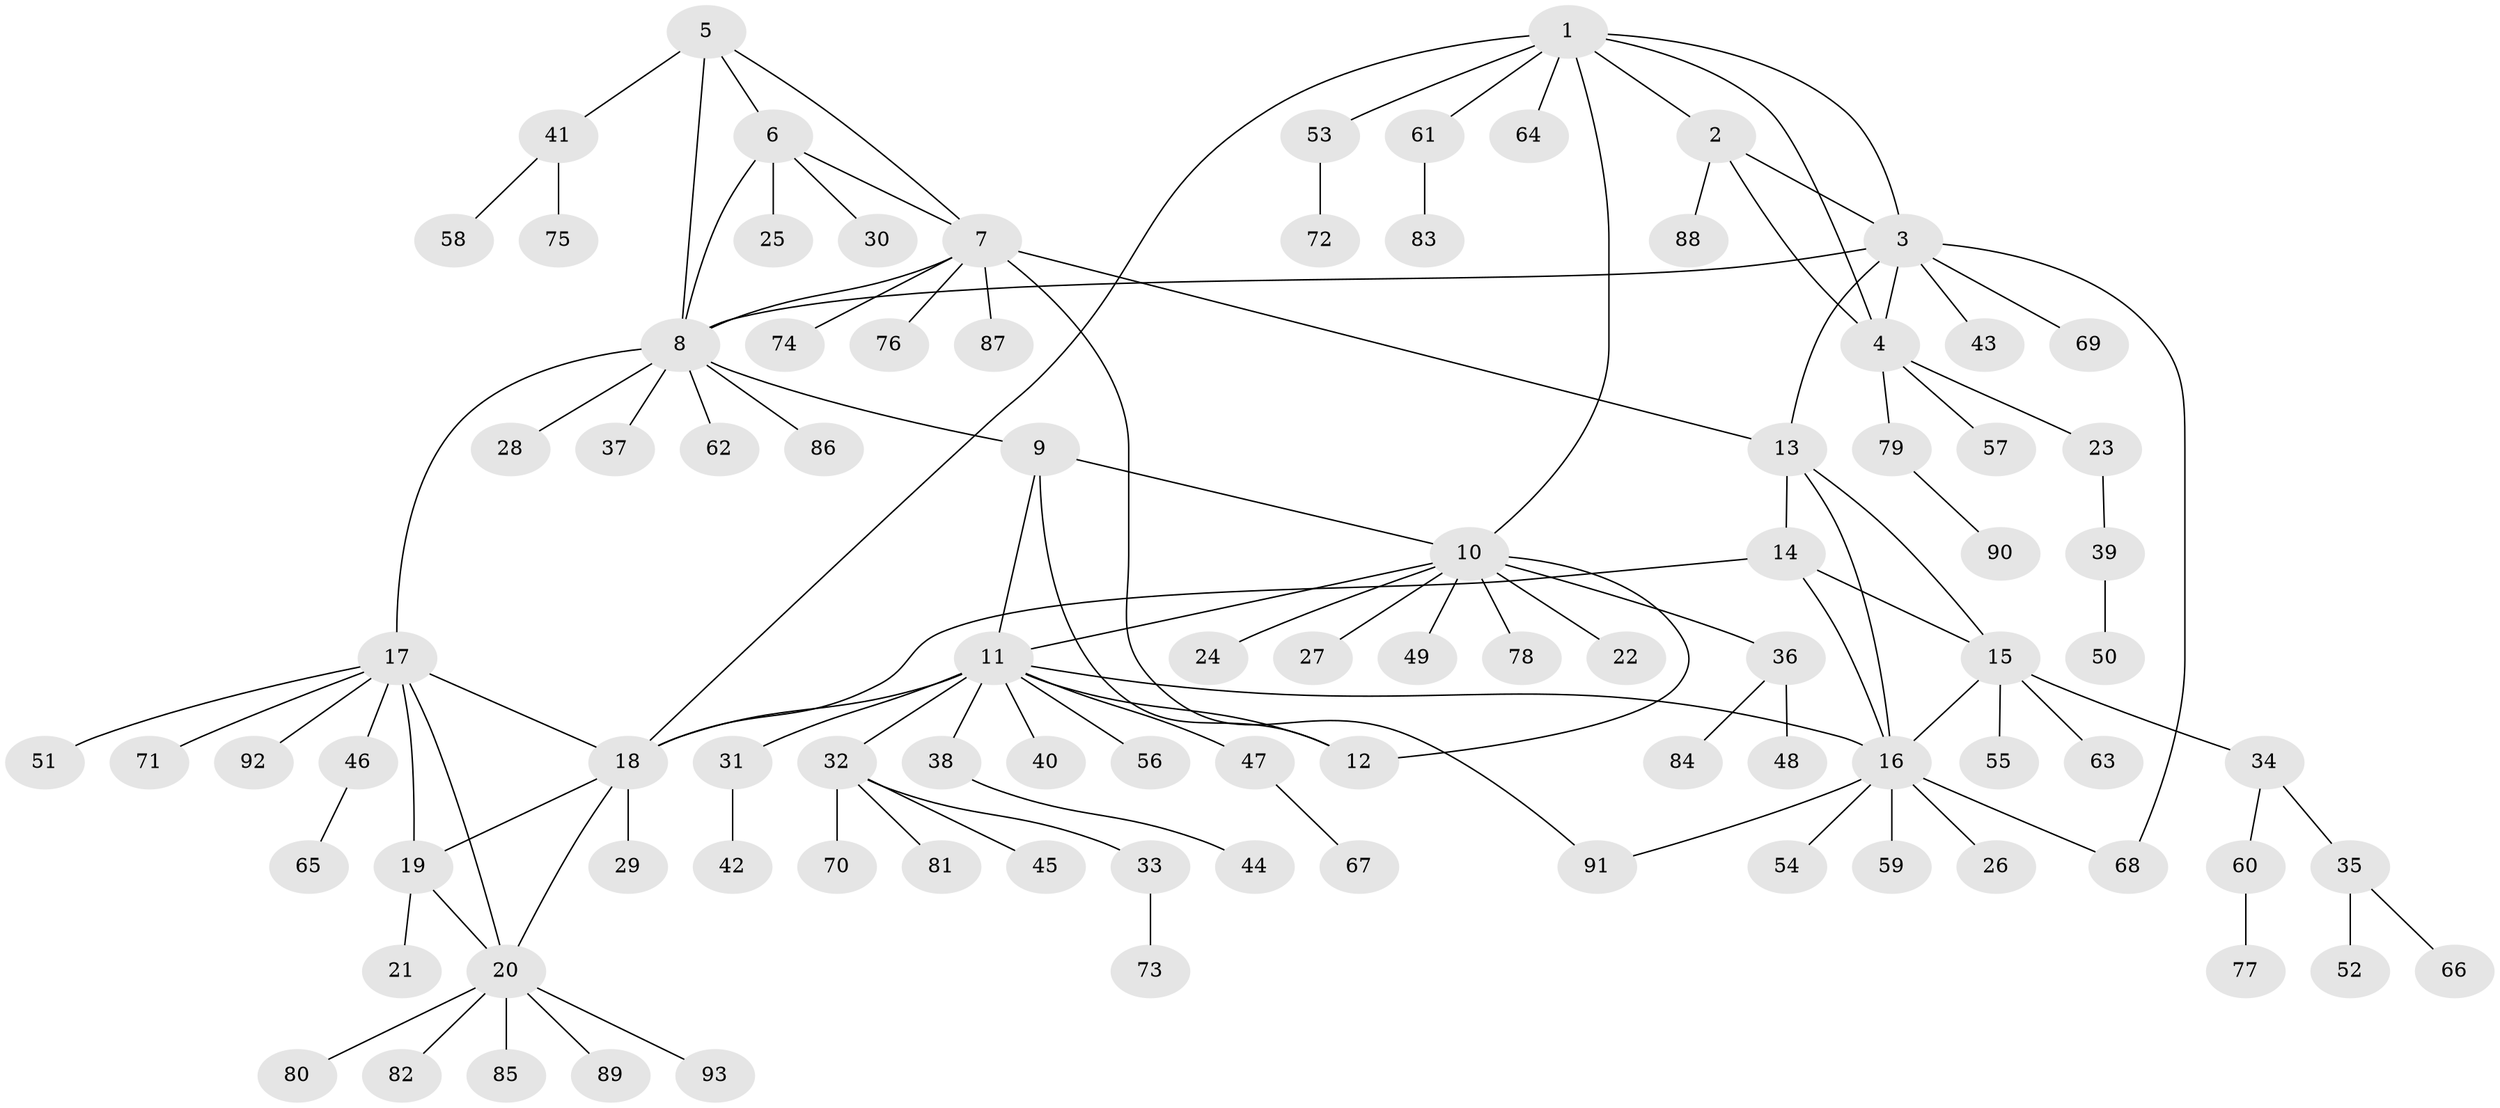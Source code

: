 // coarse degree distribution, {3: 0.08928571428571429, 8: 0.03571428571428571, 1: 0.5535714285714286, 5: 0.05357142857142857, 4: 0.03571428571428571, 9: 0.017857142857142856, 2: 0.10714285714285714, 6: 0.07142857142857142, 7: 0.03571428571428571}
// Generated by graph-tools (version 1.1) at 2025/37/03/04/25 23:37:42]
// undirected, 93 vertices, 115 edges
graph export_dot {
  node [color=gray90,style=filled];
  1;
  2;
  3;
  4;
  5;
  6;
  7;
  8;
  9;
  10;
  11;
  12;
  13;
  14;
  15;
  16;
  17;
  18;
  19;
  20;
  21;
  22;
  23;
  24;
  25;
  26;
  27;
  28;
  29;
  30;
  31;
  32;
  33;
  34;
  35;
  36;
  37;
  38;
  39;
  40;
  41;
  42;
  43;
  44;
  45;
  46;
  47;
  48;
  49;
  50;
  51;
  52;
  53;
  54;
  55;
  56;
  57;
  58;
  59;
  60;
  61;
  62;
  63;
  64;
  65;
  66;
  67;
  68;
  69;
  70;
  71;
  72;
  73;
  74;
  75;
  76;
  77;
  78;
  79;
  80;
  81;
  82;
  83;
  84;
  85;
  86;
  87;
  88;
  89;
  90;
  91;
  92;
  93;
  1 -- 2;
  1 -- 3;
  1 -- 4;
  1 -- 10;
  1 -- 18;
  1 -- 53;
  1 -- 61;
  1 -- 64;
  2 -- 3;
  2 -- 4;
  2 -- 88;
  3 -- 4;
  3 -- 8;
  3 -- 13;
  3 -- 43;
  3 -- 68;
  3 -- 69;
  4 -- 23;
  4 -- 57;
  4 -- 79;
  5 -- 6;
  5 -- 7;
  5 -- 8;
  5 -- 41;
  6 -- 7;
  6 -- 8;
  6 -- 25;
  6 -- 30;
  7 -- 8;
  7 -- 13;
  7 -- 74;
  7 -- 76;
  7 -- 87;
  7 -- 91;
  8 -- 9;
  8 -- 17;
  8 -- 28;
  8 -- 37;
  8 -- 62;
  8 -- 86;
  9 -- 10;
  9 -- 11;
  9 -- 12;
  10 -- 11;
  10 -- 12;
  10 -- 22;
  10 -- 24;
  10 -- 27;
  10 -- 36;
  10 -- 49;
  10 -- 78;
  11 -- 12;
  11 -- 16;
  11 -- 18;
  11 -- 31;
  11 -- 32;
  11 -- 38;
  11 -- 40;
  11 -- 47;
  11 -- 56;
  13 -- 14;
  13 -- 15;
  13 -- 16;
  14 -- 15;
  14 -- 16;
  14 -- 18;
  15 -- 16;
  15 -- 34;
  15 -- 55;
  15 -- 63;
  16 -- 26;
  16 -- 54;
  16 -- 59;
  16 -- 68;
  16 -- 91;
  17 -- 18;
  17 -- 19;
  17 -- 20;
  17 -- 46;
  17 -- 51;
  17 -- 71;
  17 -- 92;
  18 -- 19;
  18 -- 20;
  18 -- 29;
  19 -- 20;
  19 -- 21;
  20 -- 80;
  20 -- 82;
  20 -- 85;
  20 -- 89;
  20 -- 93;
  23 -- 39;
  31 -- 42;
  32 -- 33;
  32 -- 45;
  32 -- 70;
  32 -- 81;
  33 -- 73;
  34 -- 35;
  34 -- 60;
  35 -- 52;
  35 -- 66;
  36 -- 48;
  36 -- 84;
  38 -- 44;
  39 -- 50;
  41 -- 58;
  41 -- 75;
  46 -- 65;
  47 -- 67;
  53 -- 72;
  60 -- 77;
  61 -- 83;
  79 -- 90;
}
